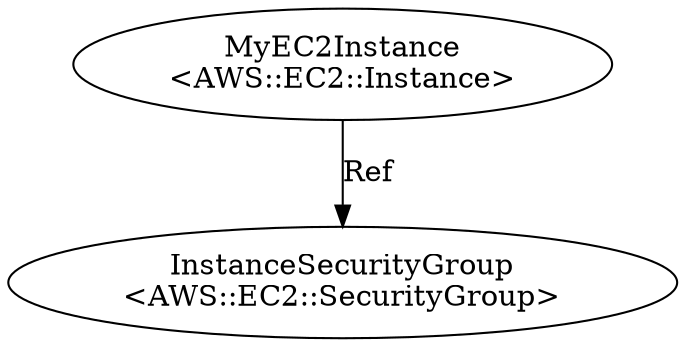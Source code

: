 digraph "template" {
MyEC2Instance [color=black, label="MyEC2Instance\n<AWS::EC2::Instance>", shape=ellipse, type=Resource];
InstanceSecurityGroup [color=black, label="InstanceSecurityGroup\n<AWS::EC2::SecurityGroup>", shape=ellipse, type=Resource];
MyEC2Instance -> InstanceSecurityGroup  [color=black, key=0, label=Ref, source_paths="['Properties', 'SecurityGroups', 0]"];
}

